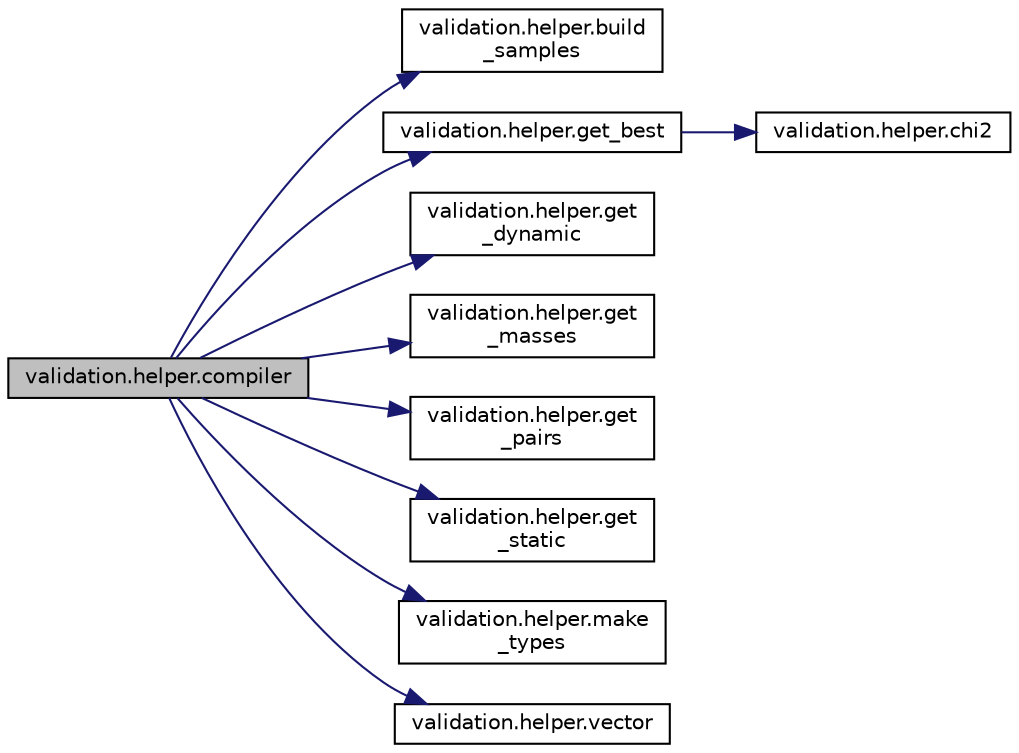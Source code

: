 digraph "validation.helper.compiler"
{
 // INTERACTIVE_SVG=YES
 // LATEX_PDF_SIZE
  edge [fontname="Helvetica",fontsize="10",labelfontname="Helvetica",labelfontsize="10"];
  node [fontname="Helvetica",fontsize="10",shape=record];
  rankdir="LR";
  Node1 [label="validation.helper.compiler",height=0.2,width=0.4,color="black", fillcolor="grey75", style="filled", fontcolor="black",tooltip=" "];
  Node1 -> Node2 [color="midnightblue",fontsize="10",style="solid",fontname="Helvetica"];
  Node2 [label="validation.helper.build\l_samples",height=0.2,width=0.4,color="black", fillcolor="white", style="filled",URL="$namespacevalidation_1_1helper.html#afc7c3fdc13e574efe025e01c453cec1c",tooltip=" "];
  Node1 -> Node3 [color="midnightblue",fontsize="10",style="solid",fontname="Helvetica"];
  Node3 [label="validation.helper.get_best",height=0.2,width=0.4,color="black", fillcolor="white", style="filled",URL="$namespacevalidation_1_1helper.html#a38ef08d77af4d3ae70e70b036d4248f2",tooltip=" "];
  Node3 -> Node4 [color="midnightblue",fontsize="10",style="solid",fontname="Helvetica"];
  Node4 [label="validation.helper.chi2",height=0.2,width=0.4,color="black", fillcolor="white", style="filled",URL="$namespacevalidation_1_1helper.html#a33c43c5e846fa64039b8e051ac44e398",tooltip=" "];
  Node1 -> Node5 [color="midnightblue",fontsize="10",style="solid",fontname="Helvetica"];
  Node5 [label="validation.helper.get\l_dynamic",height=0.2,width=0.4,color="black", fillcolor="white", style="filled",URL="$namespacevalidation_1_1helper.html#ac597f11c1d7c70bb8943eff4efc59250",tooltip=" "];
  Node1 -> Node6 [color="midnightblue",fontsize="10",style="solid",fontname="Helvetica"];
  Node6 [label="validation.helper.get\l_masses",height=0.2,width=0.4,color="black", fillcolor="white", style="filled",URL="$namespacevalidation_1_1helper.html#aceee8e78760e20ca71b813572b142e8b",tooltip=" "];
  Node1 -> Node7 [color="midnightblue",fontsize="10",style="solid",fontname="Helvetica"];
  Node7 [label="validation.helper.get\l_pairs",height=0.2,width=0.4,color="black", fillcolor="white", style="filled",URL="$namespacevalidation_1_1helper.html#a8de0699952a18dd491485eaf03b9c990",tooltip=" "];
  Node1 -> Node8 [color="midnightblue",fontsize="10",style="solid",fontname="Helvetica"];
  Node8 [label="validation.helper.get\l_static",height=0.2,width=0.4,color="black", fillcolor="white", style="filled",URL="$namespacevalidation_1_1helper.html#a1e318c3e9feb01b85338e94c53cd1563",tooltip=" "];
  Node1 -> Node9 [color="midnightblue",fontsize="10",style="solid",fontname="Helvetica"];
  Node9 [label="validation.helper.make\l_types",height=0.2,width=0.4,color="black", fillcolor="white", style="filled",URL="$namespacevalidation_1_1helper.html#a635134ec7a8a4065ccce59f99c9cb399",tooltip=" "];
  Node1 -> Node10 [color="midnightblue",fontsize="10",style="solid",fontname="Helvetica"];
  Node10 [label="validation.helper.vector",height=0.2,width=0.4,color="black", fillcolor="white", style="filled",URL="$namespacevalidation_1_1helper.html#ab9183db04cddaa78a2aafac403df719f",tooltip=" "];
}
